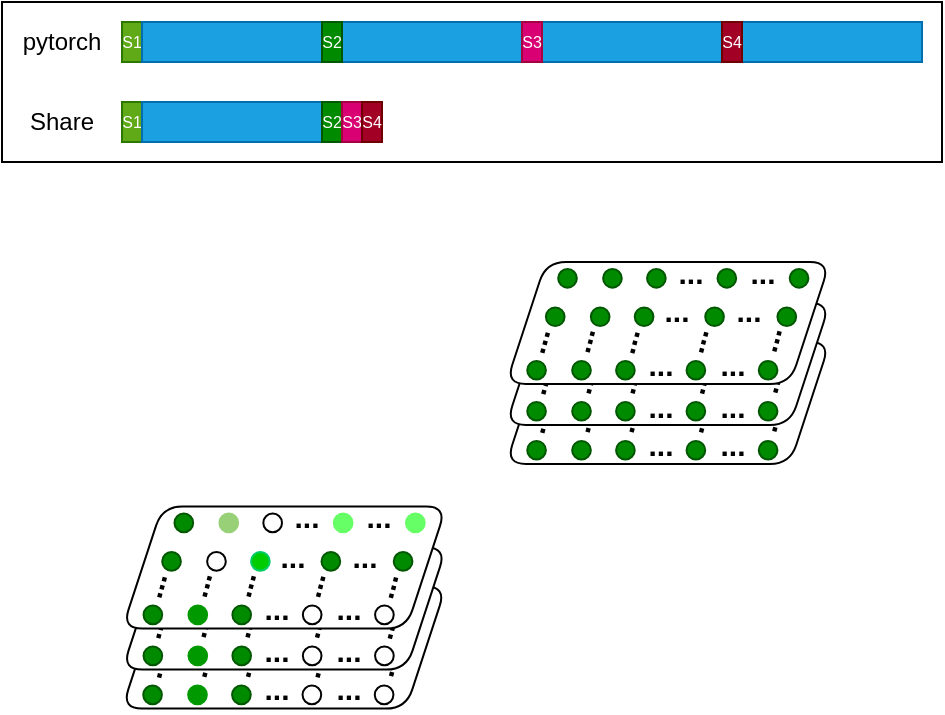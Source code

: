 <mxfile>
    <diagram id="7NZpcmySkGFBmqZRC3Cg" name="第 1 页">
        <mxGraphModel dx="2020" dy="1090" grid="1" gridSize="10" guides="1" tooltips="1" connect="1" arrows="1" fold="1" page="1" pageScale="1" pageWidth="850" pageHeight="1100" math="0" shadow="0">
            <root>
                <mxCell id="0"/>
                <mxCell id="1" parent="0"/>
                <mxCell id="2" value="" style="rounded=0;whiteSpace=wrap;html=1;strokeColor=default;fontSize=8;fillColor=default;" parent="1" vertex="1">
                    <mxGeometry x="130" y="130" width="470" height="80" as="geometry"/>
                </mxCell>
                <mxCell id="3" value="S1" style="rounded=0;whiteSpace=wrap;html=1;strokeColor=#2D7600;fontSize=8;fillColor=#60a917;fontColor=#ffffff;" parent="1" vertex="1">
                    <mxGeometry x="190" y="140" width="10" height="20" as="geometry"/>
                </mxCell>
                <mxCell id="4" value="" style="rounded=0;whiteSpace=wrap;html=1;strokeColor=#006EAF;fontSize=8;fillColor=#1ba1e2;fontColor=#ffffff;" parent="1" vertex="1">
                    <mxGeometry x="300" y="140" width="90" height="20" as="geometry"/>
                </mxCell>
                <mxCell id="5" value="" style="rounded=0;whiteSpace=wrap;html=1;strokeColor=#006EAF;fontSize=8;fillColor=#1ba1e2;fontColor=#ffffff;" parent="1" vertex="1">
                    <mxGeometry x="400" y="140" width="90" height="20" as="geometry"/>
                </mxCell>
                <mxCell id="6" value="" style="rounded=0;whiteSpace=wrap;html=1;strokeColor=#006EAF;fontSize=8;fillColor=#1ba1e2;fontColor=#ffffff;" parent="1" vertex="1">
                    <mxGeometry x="200" y="140" width="90" height="20" as="geometry"/>
                </mxCell>
                <mxCell id="7" value="" style="rounded=0;whiteSpace=wrap;html=1;strokeColor=#006EAF;fontSize=8;fillColor=#1ba1e2;fontColor=#ffffff;" parent="1" vertex="1">
                    <mxGeometry x="500" y="140" width="90" height="20" as="geometry"/>
                </mxCell>
                <mxCell id="8" value="S2" style="rounded=0;whiteSpace=wrap;html=1;strokeColor=#005700;fontSize=8;fillColor=#008a00;fontColor=#ffffff;" parent="1" vertex="1">
                    <mxGeometry x="290" y="140" width="10" height="20" as="geometry"/>
                </mxCell>
                <mxCell id="9" value="S3" style="rounded=0;whiteSpace=wrap;html=1;strokeColor=#A50040;fontSize=8;fillColor=#d80073;fontColor=#ffffff;" parent="1" vertex="1">
                    <mxGeometry x="390" y="140" width="10" height="20" as="geometry"/>
                </mxCell>
                <mxCell id="10" value="S4" style="rounded=0;whiteSpace=wrap;html=1;strokeColor=#6F0000;fontSize=8;fillColor=#a20025;fontColor=#ffffff;" parent="1" vertex="1">
                    <mxGeometry x="490" y="140" width="10" height="20" as="geometry"/>
                </mxCell>
                <mxCell id="11" value="S1" style="rounded=0;whiteSpace=wrap;html=1;strokeColor=#2D7600;fontSize=8;fillColor=#60a917;fontColor=#ffffff;" parent="1" vertex="1">
                    <mxGeometry x="190" y="180" width="10" height="20" as="geometry"/>
                </mxCell>
                <mxCell id="12" value="" style="rounded=0;whiteSpace=wrap;html=1;strokeColor=#006EAF;fontSize=8;fillColor=#1ba1e2;fontColor=#ffffff;" parent="1" vertex="1">
                    <mxGeometry x="200" y="180" width="90" height="20" as="geometry"/>
                </mxCell>
                <mxCell id="13" value="S2" style="rounded=0;whiteSpace=wrap;html=1;strokeColor=#005700;fontSize=8;fillColor=#008a00;fontColor=#ffffff;" parent="1" vertex="1">
                    <mxGeometry x="290" y="180" width="10" height="20" as="geometry"/>
                </mxCell>
                <mxCell id="14" value="S3" style="rounded=0;whiteSpace=wrap;html=1;strokeColor=#A50040;fontSize=8;fillColor=#d80073;fontColor=#ffffff;" parent="1" vertex="1">
                    <mxGeometry x="300" y="180" width="10" height="20" as="geometry"/>
                </mxCell>
                <mxCell id="15" value="S4" style="rounded=0;whiteSpace=wrap;html=1;strokeColor=#6F0000;fontSize=8;fillColor=#a20025;fontColor=#ffffff;" parent="1" vertex="1">
                    <mxGeometry x="310" y="180" width="10" height="20" as="geometry"/>
                </mxCell>
                <mxCell id="17" value="pytorch" style="text;html=1;strokeColor=none;fillColor=none;align=center;verticalAlign=middle;whiteSpace=wrap;rounded=0;" parent="1" vertex="1">
                    <mxGeometry x="130" y="135" width="60" height="30" as="geometry"/>
                </mxCell>
                <mxCell id="18" value="Share" style="text;html=1;strokeColor=none;fillColor=none;align=center;verticalAlign=middle;whiteSpace=wrap;rounded=0;" parent="1" vertex="1">
                    <mxGeometry x="130" y="175" width="60" height="30" as="geometry"/>
                </mxCell>
                <mxCell id="19" value="" style="group" vertex="1" connectable="0" parent="1">
                    <mxGeometry x="190" y="422.31" width="162" height="62.81" as="geometry"/>
                </mxCell>
                <mxCell id="20" value="" style="shape=parallelogram;perimeter=parallelogramPerimeter;whiteSpace=wrap;html=1;fixedSize=1;shadow=0;glass=0;rounded=1;container=0;" vertex="1" parent="19">
                    <mxGeometry width="162" height="61" as="geometry"/>
                </mxCell>
                <mxCell id="21" value="&lt;font style=&quot;font-size: 15px;&quot;&gt;&lt;b&gt;...&lt;/b&gt;&lt;/font&gt;" style="text;strokeColor=none;fillColor=none;html=1;fontSize=10;fontStyle=0;verticalAlign=middle;align=center;rotation=0;container=0;" vertex="1" parent="19">
                    <mxGeometry x="71.166" width="41.994" height="10.171" as="geometry"/>
                </mxCell>
                <mxCell id="22" value="" style="ellipse;whiteSpace=wrap;html=1;aspect=fixed;fillColor=#008a00;fontColor=#ffffff;strokeColor=#005700;container=0;" vertex="1" parent="19">
                    <mxGeometry x="19.951" y="22.713" width="9.335" height="9.335" as="geometry"/>
                </mxCell>
                <mxCell id="23" value="" style="ellipse;whiteSpace=wrap;html=1;aspect=fixed;fillColor=#00CC00;fontColor=#ffffff;strokeColor=#00CC66;container=0;" vertex="1" parent="19">
                    <mxGeometry x="64.377" y="22.713" width="9.335" height="9.335" as="geometry"/>
                </mxCell>
                <mxCell id="24" value="" style="ellipse;whiteSpace=wrap;html=1;aspect=fixed;fillColor=#FFFFFF;fontColor=#ffffff;strokeColor=#000000;container=0;" vertex="1" parent="19">
                    <mxGeometry x="42.419" y="22.713" width="9.335" height="9.335" as="geometry"/>
                </mxCell>
                <mxCell id="25" value="" style="ellipse;whiteSpace=wrap;html=1;aspect=fixed;fillColor=#008A00;fontColor=#ffffff;strokeColor=#005700;container=0;" vertex="1" parent="19">
                    <mxGeometry x="99.611" y="22.713" width="9.335" height="9.335" as="geometry"/>
                </mxCell>
                <mxCell id="26" value="&lt;font style=&quot;font-size: 15px;&quot;&gt;&lt;b&gt;...&lt;/b&gt;&lt;/font&gt;" style="text;strokeColor=none;fillColor=none;html=1;fontSize=10;fontStyle=0;verticalAlign=middle;align=center;rotation=0;container=0;" vertex="1" parent="19">
                    <mxGeometry x="64.005" y="19.225" width="41.994" height="10.171" as="geometry"/>
                </mxCell>
                <mxCell id="27" value="&lt;font style=&quot;font-size: 15px;&quot;&gt;&lt;b&gt;...&lt;/b&gt;&lt;/font&gt;" style="text;strokeColor=none;fillColor=none;html=1;fontSize=10;fontStyle=0;verticalAlign=middle;align=center;rotation=105;container=0;" vertex="1" parent="19">
                    <mxGeometry x="82.85" y="34.43" width="41.99" height="12.87" as="geometry"/>
                </mxCell>
                <mxCell id="28" value="&lt;font style=&quot;font-size: 15px;&quot;&gt;&lt;b&gt;...&lt;/b&gt;&lt;/font&gt;" style="text;strokeColor=none;fillColor=none;html=1;fontSize=10;fontStyle=0;verticalAlign=middle;align=center;rotation=105;container=0;" vertex="1" parent="19">
                    <mxGeometry x="48.049" y="35.783" width="41.994" height="10.171" as="geometry"/>
                </mxCell>
                <mxCell id="29" value="&lt;font style=&quot;font-size: 15px;&quot;&gt;&lt;b&gt;...&lt;/b&gt;&lt;/font&gt;" style="text;strokeColor=none;fillColor=none;html=1;fontSize=10;fontStyle=0;verticalAlign=middle;align=center;rotation=105;container=0;" vertex="1" parent="19">
                    <mxGeometry x="26.091" y="35.783" width="41.994" height="10.171" as="geometry"/>
                </mxCell>
                <mxCell id="30" value="&lt;font style=&quot;font-size: 15px;&quot;&gt;&lt;b&gt;...&lt;/b&gt;&lt;/font&gt;" style="text;strokeColor=none;fillColor=none;html=1;fontSize=10;fontStyle=0;verticalAlign=middle;align=center;rotation=105;container=0;" vertex="1" parent="19">
                    <mxGeometry x="3.623" y="35.783" width="41.994" height="10.171" as="geometry"/>
                </mxCell>
                <mxCell id="31" value="" style="ellipse;whiteSpace=wrap;html=1;aspect=fixed;fillColor=#66FF66;fontColor=#ffffff;strokeColor=#66FF66;container=0;" vertex="1" parent="19">
                    <mxGeometry x="141.863" y="3.488" width="9.335" height="9.335" as="geometry"/>
                </mxCell>
                <mxCell id="32" value="&lt;font style=&quot;font-size: 15px;&quot;&gt;&lt;b&gt;...&lt;/b&gt;&lt;/font&gt;" style="text;strokeColor=none;fillColor=none;html=1;fontSize=10;fontStyle=0;verticalAlign=middle;align=center;rotation=0;container=0;" vertex="1" parent="19">
                    <mxGeometry x="107.278" width="41.994" height="10.171" as="geometry"/>
                </mxCell>
                <mxCell id="33" value="" style="ellipse;whiteSpace=wrap;html=1;aspect=fixed;fillColor=#008a00;fontColor=#ffffff;strokeColor=#005700;container=0;" vertex="1" parent="19">
                    <mxGeometry x="135.723" y="22.713" width="9.335" height="9.335" as="geometry"/>
                </mxCell>
                <mxCell id="34" value="&lt;font style=&quot;font-size: 15px;&quot;&gt;&lt;b&gt;...&lt;/b&gt;&lt;/font&gt;" style="text;strokeColor=none;fillColor=none;html=1;fontSize=10;fontStyle=0;verticalAlign=middle;align=center;rotation=0;container=0;" vertex="1" parent="19">
                    <mxGeometry x="100.118" y="19.225" width="41.994" height="10.171" as="geometry"/>
                </mxCell>
                <mxCell id="35" value="&lt;font style=&quot;font-size: 15px;&quot;&gt;&lt;b&gt;...&lt;/b&gt;&lt;/font&gt;" style="text;strokeColor=none;fillColor=none;html=1;fontSize=10;fontStyle=0;verticalAlign=middle;align=center;rotation=105;container=0;" vertex="1" parent="19">
                    <mxGeometry x="119.4" y="34.43" width="41.99" height="12.87" as="geometry"/>
                </mxCell>
                <mxCell id="36" value="" style="ellipse;whiteSpace=wrap;html=1;aspect=fixed;fillColor=#008a00;fontColor=#ffffff;strokeColor=#005700;container=0;" vertex="1" parent="19">
                    <mxGeometry x="26.09" y="3.488" width="9.335" height="9.335" as="geometry"/>
                </mxCell>
                <mxCell id="37" value="" style="ellipse;whiteSpace=wrap;html=1;aspect=fixed;fillColor=#FFFFFF;fontColor=#ffffff;strokeColor=#000000;container=0;" vertex="1" parent="19">
                    <mxGeometry x="70.516" y="3.488" width="9.335" height="9.335" as="geometry"/>
                </mxCell>
                <mxCell id="38" value="" style="ellipse;whiteSpace=wrap;html=1;aspect=fixed;fillColor=#97D077;fontColor=#ffffff;strokeColor=#97D077;container=0;" vertex="1" parent="19">
                    <mxGeometry x="48.558" y="3.488" width="9.335" height="9.335" as="geometry"/>
                </mxCell>
                <mxCell id="39" value="" style="ellipse;whiteSpace=wrap;html=1;aspect=fixed;fillColor=#66FF66;fontColor=#ffffff;strokeColor=#66FF66;container=0;" vertex="1" parent="19">
                    <mxGeometry x="105.75" y="3.488" width="9.335" height="9.335" as="geometry"/>
                </mxCell>
                <mxCell id="40" value="" style="ellipse;whiteSpace=wrap;html=1;aspect=fixed;fillColor=#008a00;fontColor=#ffffff;strokeColor=#005700;container=0;" vertex="1" parent="19">
                    <mxGeometry x="10.611" y="49.444" width="9.335" height="9.335" as="geometry"/>
                </mxCell>
                <mxCell id="41" value="" style="ellipse;whiteSpace=wrap;html=1;aspect=fixed;fillColor=#008a00;fontColor=#ffffff;strokeColor=#005700;container=0;" vertex="1" parent="19">
                    <mxGeometry x="55.037" y="49.444" width="9.335" height="9.335" as="geometry"/>
                </mxCell>
                <mxCell id="42" value="" style="ellipse;whiteSpace=wrap;html=1;aspect=fixed;fillColor=#009900;fontColor=#ffffff;strokeColor=#009900;container=0;" vertex="1" parent="19">
                    <mxGeometry x="33.08" y="49.444" width="9.335" height="9.335" as="geometry"/>
                </mxCell>
                <mxCell id="43" value="" style="ellipse;whiteSpace=wrap;html=1;aspect=fixed;fillColor=#FFFFFF;fontColor=#ffffff;strokeColor=#000000;container=0;" vertex="1" parent="19">
                    <mxGeometry x="90.272" y="49.444" width="9.335" height="9.335" as="geometry"/>
                </mxCell>
                <mxCell id="44" value="&lt;font style=&quot;font-size: 15px;&quot;&gt;&lt;b&gt;...&lt;/b&gt;&lt;/font&gt;" style="text;strokeColor=none;fillColor=none;html=1;fontSize=10;fontStyle=0;verticalAlign=middle;align=center;rotation=0;container=0;" vertex="1" parent="19">
                    <mxGeometry x="55.687" y="45.956" width="41.994" height="10.171" as="geometry"/>
                </mxCell>
                <mxCell id="45" value="" style="ellipse;whiteSpace=wrap;html=1;aspect=fixed;fillColor=#FFFFFF;fontColor=#ffffff;strokeColor=#000000;container=0;" vertex="1" parent="19">
                    <mxGeometry x="126.384" y="49.444" width="9.335" height="9.335" as="geometry"/>
                </mxCell>
                <mxCell id="46" value="&lt;font style=&quot;font-size: 15px;&quot;&gt;&lt;b&gt;...&lt;/b&gt;&lt;/font&gt;" style="text;strokeColor=none;fillColor=none;html=1;fontSize=10;fontStyle=0;verticalAlign=middle;align=center;rotation=0;container=0;" vertex="1" parent="19">
                    <mxGeometry x="91.799" y="45.956" width="41.994" height="10.171" as="geometry"/>
                </mxCell>
                <mxCell id="47" value="" style="group" vertex="1" connectable="0" parent="1">
                    <mxGeometry x="190.15" y="402.81" width="162" height="62.81" as="geometry"/>
                </mxCell>
                <mxCell id="48" value="" style="shape=parallelogram;perimeter=parallelogramPerimeter;whiteSpace=wrap;html=1;fixedSize=1;shadow=0;glass=0;rounded=1;container=0;" vertex="1" parent="47">
                    <mxGeometry width="162" height="61" as="geometry"/>
                </mxCell>
                <mxCell id="49" value="&lt;font style=&quot;font-size: 15px;&quot;&gt;&lt;b&gt;...&lt;/b&gt;&lt;/font&gt;" style="text;strokeColor=none;fillColor=none;html=1;fontSize=10;fontStyle=0;verticalAlign=middle;align=center;rotation=0;container=0;" vertex="1" parent="47">
                    <mxGeometry x="71.166" width="41.994" height="10.171" as="geometry"/>
                </mxCell>
                <mxCell id="50" value="" style="ellipse;whiteSpace=wrap;html=1;aspect=fixed;fillColor=#008a00;fontColor=#ffffff;strokeColor=#005700;container=0;" vertex="1" parent="47">
                    <mxGeometry x="19.951" y="22.713" width="9.335" height="9.335" as="geometry"/>
                </mxCell>
                <mxCell id="51" value="" style="ellipse;whiteSpace=wrap;html=1;aspect=fixed;fillColor=#00CC00;fontColor=#ffffff;strokeColor=#00CC66;container=0;" vertex="1" parent="47">
                    <mxGeometry x="64.377" y="22.713" width="9.335" height="9.335" as="geometry"/>
                </mxCell>
                <mxCell id="52" value="" style="ellipse;whiteSpace=wrap;html=1;aspect=fixed;fillColor=#FFFFFF;fontColor=#ffffff;strokeColor=#000000;container=0;" vertex="1" parent="47">
                    <mxGeometry x="42.419" y="22.713" width="9.335" height="9.335" as="geometry"/>
                </mxCell>
                <mxCell id="53" value="" style="ellipse;whiteSpace=wrap;html=1;aspect=fixed;fillColor=#008A00;fontColor=#ffffff;strokeColor=#005700;container=0;" vertex="1" parent="47">
                    <mxGeometry x="99.611" y="22.713" width="9.335" height="9.335" as="geometry"/>
                </mxCell>
                <mxCell id="54" value="&lt;font style=&quot;font-size: 15px;&quot;&gt;&lt;b&gt;...&lt;/b&gt;&lt;/font&gt;" style="text;strokeColor=none;fillColor=none;html=1;fontSize=10;fontStyle=0;verticalAlign=middle;align=center;rotation=0;container=0;" vertex="1" parent="47">
                    <mxGeometry x="64.005" y="19.225" width="41.994" height="10.171" as="geometry"/>
                </mxCell>
                <mxCell id="55" value="&lt;font style=&quot;font-size: 15px;&quot;&gt;&lt;b&gt;...&lt;/b&gt;&lt;/font&gt;" style="text;strokeColor=none;fillColor=none;html=1;fontSize=10;fontStyle=0;verticalAlign=middle;align=center;rotation=105;container=0;" vertex="1" parent="47">
                    <mxGeometry x="82.85" y="34.43" width="41.99" height="12.87" as="geometry"/>
                </mxCell>
                <mxCell id="56" value="&lt;font style=&quot;font-size: 15px;&quot;&gt;&lt;b&gt;...&lt;/b&gt;&lt;/font&gt;" style="text;strokeColor=none;fillColor=none;html=1;fontSize=10;fontStyle=0;verticalAlign=middle;align=center;rotation=105;container=0;" vertex="1" parent="47">
                    <mxGeometry x="48.049" y="35.783" width="41.994" height="10.171" as="geometry"/>
                </mxCell>
                <mxCell id="57" value="&lt;font style=&quot;font-size: 15px;&quot;&gt;&lt;b&gt;...&lt;/b&gt;&lt;/font&gt;" style="text;strokeColor=none;fillColor=none;html=1;fontSize=10;fontStyle=0;verticalAlign=middle;align=center;rotation=105;container=0;" vertex="1" parent="47">
                    <mxGeometry x="26.091" y="35.783" width="41.994" height="10.171" as="geometry"/>
                </mxCell>
                <mxCell id="58" value="&lt;font style=&quot;font-size: 15px;&quot;&gt;&lt;b&gt;...&lt;/b&gt;&lt;/font&gt;" style="text;strokeColor=none;fillColor=none;html=1;fontSize=10;fontStyle=0;verticalAlign=middle;align=center;rotation=105;container=0;" vertex="1" parent="47">
                    <mxGeometry x="3.623" y="35.783" width="41.994" height="10.171" as="geometry"/>
                </mxCell>
                <mxCell id="59" value="" style="ellipse;whiteSpace=wrap;html=1;aspect=fixed;fillColor=#66FF66;fontColor=#ffffff;strokeColor=#66FF66;container=0;" vertex="1" parent="47">
                    <mxGeometry x="141.863" y="3.488" width="9.335" height="9.335" as="geometry"/>
                </mxCell>
                <mxCell id="60" value="&lt;font style=&quot;font-size: 15px;&quot;&gt;&lt;b&gt;...&lt;/b&gt;&lt;/font&gt;" style="text;strokeColor=none;fillColor=none;html=1;fontSize=10;fontStyle=0;verticalAlign=middle;align=center;rotation=0;container=0;" vertex="1" parent="47">
                    <mxGeometry x="107.278" width="41.994" height="10.171" as="geometry"/>
                </mxCell>
                <mxCell id="61" value="" style="ellipse;whiteSpace=wrap;html=1;aspect=fixed;fillColor=#008a00;fontColor=#ffffff;strokeColor=#005700;container=0;" vertex="1" parent="47">
                    <mxGeometry x="135.723" y="22.713" width="9.335" height="9.335" as="geometry"/>
                </mxCell>
                <mxCell id="62" value="&lt;font style=&quot;font-size: 15px;&quot;&gt;&lt;b&gt;...&lt;/b&gt;&lt;/font&gt;" style="text;strokeColor=none;fillColor=none;html=1;fontSize=10;fontStyle=0;verticalAlign=middle;align=center;rotation=0;container=0;" vertex="1" parent="47">
                    <mxGeometry x="100.118" y="19.225" width="41.994" height="10.171" as="geometry"/>
                </mxCell>
                <mxCell id="63" value="&lt;font style=&quot;font-size: 15px;&quot;&gt;&lt;b&gt;...&lt;/b&gt;&lt;/font&gt;" style="text;strokeColor=none;fillColor=none;html=1;fontSize=10;fontStyle=0;verticalAlign=middle;align=center;rotation=105;container=0;" vertex="1" parent="47">
                    <mxGeometry x="119.4" y="34.43" width="41.99" height="12.87" as="geometry"/>
                </mxCell>
                <mxCell id="64" value="" style="ellipse;whiteSpace=wrap;html=1;aspect=fixed;fillColor=#008a00;fontColor=#ffffff;strokeColor=#005700;container=0;" vertex="1" parent="47">
                    <mxGeometry x="26.09" y="3.488" width="9.335" height="9.335" as="geometry"/>
                </mxCell>
                <mxCell id="65" value="" style="ellipse;whiteSpace=wrap;html=1;aspect=fixed;fillColor=#FFFFFF;fontColor=#ffffff;strokeColor=#000000;container=0;" vertex="1" parent="47">
                    <mxGeometry x="70.516" y="3.488" width="9.335" height="9.335" as="geometry"/>
                </mxCell>
                <mxCell id="66" value="" style="ellipse;whiteSpace=wrap;html=1;aspect=fixed;fillColor=#97D077;fontColor=#ffffff;strokeColor=#97D077;container=0;" vertex="1" parent="47">
                    <mxGeometry x="48.558" y="3.488" width="9.335" height="9.335" as="geometry"/>
                </mxCell>
                <mxCell id="67" value="" style="ellipse;whiteSpace=wrap;html=1;aspect=fixed;fillColor=#66FF66;fontColor=#ffffff;strokeColor=#66FF66;container=0;" vertex="1" parent="47">
                    <mxGeometry x="105.75" y="3.488" width="9.335" height="9.335" as="geometry"/>
                </mxCell>
                <mxCell id="68" value="" style="ellipse;whiteSpace=wrap;html=1;aspect=fixed;fillColor=#008a00;fontColor=#ffffff;strokeColor=#005700;container=0;" vertex="1" parent="47">
                    <mxGeometry x="10.611" y="49.444" width="9.335" height="9.335" as="geometry"/>
                </mxCell>
                <mxCell id="69" value="" style="ellipse;whiteSpace=wrap;html=1;aspect=fixed;fillColor=#008a00;fontColor=#ffffff;strokeColor=#005700;container=0;" vertex="1" parent="47">
                    <mxGeometry x="55.037" y="49.444" width="9.335" height="9.335" as="geometry"/>
                </mxCell>
                <mxCell id="70" value="" style="ellipse;whiteSpace=wrap;html=1;aspect=fixed;fillColor=#009900;fontColor=#ffffff;strokeColor=#009900;container=0;" vertex="1" parent="47">
                    <mxGeometry x="33.08" y="49.444" width="9.335" height="9.335" as="geometry"/>
                </mxCell>
                <mxCell id="71" value="" style="ellipse;whiteSpace=wrap;html=1;aspect=fixed;fillColor=#FFFFFF;fontColor=#ffffff;strokeColor=#000000;container=0;" vertex="1" parent="47">
                    <mxGeometry x="90.272" y="49.444" width="9.335" height="9.335" as="geometry"/>
                </mxCell>
                <mxCell id="72" value="&lt;font style=&quot;font-size: 15px;&quot;&gt;&lt;b&gt;...&lt;/b&gt;&lt;/font&gt;" style="text;strokeColor=none;fillColor=none;html=1;fontSize=10;fontStyle=0;verticalAlign=middle;align=center;rotation=0;container=0;" vertex="1" parent="47">
                    <mxGeometry x="55.687" y="45.956" width="41.994" height="10.171" as="geometry"/>
                </mxCell>
                <mxCell id="73" value="" style="ellipse;whiteSpace=wrap;html=1;aspect=fixed;fillColor=#FFFFFF;fontColor=#ffffff;strokeColor=#000000;container=0;" vertex="1" parent="47">
                    <mxGeometry x="126.384" y="49.444" width="9.335" height="9.335" as="geometry"/>
                </mxCell>
                <mxCell id="74" value="&lt;font style=&quot;font-size: 15px;&quot;&gt;&lt;b&gt;...&lt;/b&gt;&lt;/font&gt;" style="text;strokeColor=none;fillColor=none;html=1;fontSize=10;fontStyle=0;verticalAlign=middle;align=center;rotation=0;container=0;" vertex="1" parent="47">
                    <mxGeometry x="91.799" y="45.956" width="41.994" height="10.171" as="geometry"/>
                </mxCell>
                <mxCell id="75" value="" style="group" vertex="1" connectable="0" parent="1">
                    <mxGeometry x="190.15" y="382.31" width="162" height="62.81" as="geometry"/>
                </mxCell>
                <mxCell id="76" value="" style="shape=parallelogram;perimeter=parallelogramPerimeter;whiteSpace=wrap;html=1;fixedSize=1;shadow=0;glass=0;rounded=1;container=0;" vertex="1" parent="75">
                    <mxGeometry width="162" height="61" as="geometry"/>
                </mxCell>
                <mxCell id="77" value="&lt;font style=&quot;font-size: 15px;&quot;&gt;&lt;b&gt;...&lt;/b&gt;&lt;/font&gt;" style="text;strokeColor=none;fillColor=none;html=1;fontSize=10;fontStyle=0;verticalAlign=middle;align=center;rotation=0;container=0;" vertex="1" parent="75">
                    <mxGeometry x="71.166" width="41.994" height="10.171" as="geometry"/>
                </mxCell>
                <mxCell id="78" value="" style="ellipse;whiteSpace=wrap;html=1;aspect=fixed;fillColor=#008a00;fontColor=#ffffff;strokeColor=#005700;container=0;" vertex="1" parent="75">
                    <mxGeometry x="19.951" y="22.713" width="9.335" height="9.335" as="geometry"/>
                </mxCell>
                <mxCell id="79" value="" style="ellipse;whiteSpace=wrap;html=1;aspect=fixed;fillColor=#00CC00;fontColor=#ffffff;strokeColor=#00CC66;container=0;" vertex="1" parent="75">
                    <mxGeometry x="64.377" y="22.713" width="9.335" height="9.335" as="geometry"/>
                </mxCell>
                <mxCell id="80" value="" style="ellipse;whiteSpace=wrap;html=1;aspect=fixed;fillColor=#FFFFFF;fontColor=#ffffff;strokeColor=#000000;container=0;" vertex="1" parent="75">
                    <mxGeometry x="42.419" y="22.713" width="9.335" height="9.335" as="geometry"/>
                </mxCell>
                <mxCell id="81" value="" style="ellipse;whiteSpace=wrap;html=1;aspect=fixed;fillColor=#008A00;fontColor=#ffffff;strokeColor=#005700;container=0;" vertex="1" parent="75">
                    <mxGeometry x="99.611" y="22.713" width="9.335" height="9.335" as="geometry"/>
                </mxCell>
                <mxCell id="82" value="&lt;font style=&quot;font-size: 15px;&quot;&gt;&lt;b&gt;...&lt;/b&gt;&lt;/font&gt;" style="text;strokeColor=none;fillColor=none;html=1;fontSize=10;fontStyle=0;verticalAlign=middle;align=center;rotation=0;container=0;" vertex="1" parent="75">
                    <mxGeometry x="64.005" y="19.225" width="41.994" height="10.171" as="geometry"/>
                </mxCell>
                <mxCell id="83" value="&lt;font style=&quot;font-size: 15px;&quot;&gt;&lt;b&gt;...&lt;/b&gt;&lt;/font&gt;" style="text;strokeColor=none;fillColor=none;html=1;fontSize=10;fontStyle=0;verticalAlign=middle;align=center;rotation=105;container=0;" vertex="1" parent="75">
                    <mxGeometry x="82.85" y="34.43" width="41.99" height="12.87" as="geometry"/>
                </mxCell>
                <mxCell id="84" value="&lt;font style=&quot;font-size: 15px;&quot;&gt;&lt;b&gt;...&lt;/b&gt;&lt;/font&gt;" style="text;strokeColor=none;fillColor=none;html=1;fontSize=10;fontStyle=0;verticalAlign=middle;align=center;rotation=105;container=0;" vertex="1" parent="75">
                    <mxGeometry x="48.049" y="35.783" width="41.994" height="10.171" as="geometry"/>
                </mxCell>
                <mxCell id="85" value="&lt;font style=&quot;font-size: 15px;&quot;&gt;&lt;b&gt;...&lt;/b&gt;&lt;/font&gt;" style="text;strokeColor=none;fillColor=none;html=1;fontSize=10;fontStyle=0;verticalAlign=middle;align=center;rotation=105;container=0;" vertex="1" parent="75">
                    <mxGeometry x="26.091" y="35.783" width="41.994" height="10.171" as="geometry"/>
                </mxCell>
                <mxCell id="86" value="&lt;font style=&quot;font-size: 15px;&quot;&gt;&lt;b&gt;...&lt;/b&gt;&lt;/font&gt;" style="text;strokeColor=none;fillColor=none;html=1;fontSize=10;fontStyle=0;verticalAlign=middle;align=center;rotation=105;container=0;" vertex="1" parent="75">
                    <mxGeometry x="3.623" y="35.783" width="41.994" height="10.171" as="geometry"/>
                </mxCell>
                <mxCell id="87" value="" style="ellipse;whiteSpace=wrap;html=1;aspect=fixed;fillColor=#66FF66;fontColor=#ffffff;strokeColor=#66FF66;container=0;" vertex="1" parent="75">
                    <mxGeometry x="141.863" y="3.488" width="9.335" height="9.335" as="geometry"/>
                </mxCell>
                <mxCell id="88" value="&lt;font style=&quot;font-size: 15px;&quot;&gt;&lt;b&gt;...&lt;/b&gt;&lt;/font&gt;" style="text;strokeColor=none;fillColor=none;html=1;fontSize=10;fontStyle=0;verticalAlign=middle;align=center;rotation=0;container=0;" vertex="1" parent="75">
                    <mxGeometry x="107.278" width="41.994" height="10.171" as="geometry"/>
                </mxCell>
                <mxCell id="89" value="" style="ellipse;whiteSpace=wrap;html=1;aspect=fixed;fillColor=#008a00;fontColor=#ffffff;strokeColor=#005700;container=0;" vertex="1" parent="75">
                    <mxGeometry x="135.723" y="22.713" width="9.335" height="9.335" as="geometry"/>
                </mxCell>
                <mxCell id="90" value="&lt;font style=&quot;font-size: 15px;&quot;&gt;&lt;b&gt;...&lt;/b&gt;&lt;/font&gt;" style="text;strokeColor=none;fillColor=none;html=1;fontSize=10;fontStyle=0;verticalAlign=middle;align=center;rotation=0;container=0;" vertex="1" parent="75">
                    <mxGeometry x="100.118" y="19.225" width="41.994" height="10.171" as="geometry"/>
                </mxCell>
                <mxCell id="91" value="&lt;font style=&quot;font-size: 15px;&quot;&gt;&lt;b&gt;...&lt;/b&gt;&lt;/font&gt;" style="text;strokeColor=none;fillColor=none;html=1;fontSize=10;fontStyle=0;verticalAlign=middle;align=center;rotation=105;container=0;" vertex="1" parent="75">
                    <mxGeometry x="119.4" y="34.43" width="41.99" height="12.87" as="geometry"/>
                </mxCell>
                <mxCell id="92" value="" style="ellipse;whiteSpace=wrap;html=1;aspect=fixed;fillColor=#008a00;fontColor=#ffffff;strokeColor=#005700;container=0;" vertex="1" parent="75">
                    <mxGeometry x="26.09" y="3.488" width="9.335" height="9.335" as="geometry"/>
                </mxCell>
                <mxCell id="93" value="" style="ellipse;whiteSpace=wrap;html=1;aspect=fixed;fillColor=#FFFFFF;fontColor=#ffffff;strokeColor=#000000;container=0;" vertex="1" parent="75">
                    <mxGeometry x="70.516" y="3.488" width="9.335" height="9.335" as="geometry"/>
                </mxCell>
                <mxCell id="94" value="" style="ellipse;whiteSpace=wrap;html=1;aspect=fixed;fillColor=#97D077;fontColor=#ffffff;strokeColor=#97D077;container=0;" vertex="1" parent="75">
                    <mxGeometry x="48.558" y="3.488" width="9.335" height="9.335" as="geometry"/>
                </mxCell>
                <mxCell id="95" value="" style="ellipse;whiteSpace=wrap;html=1;aspect=fixed;fillColor=#66FF66;fontColor=#ffffff;strokeColor=#66FF66;container=0;" vertex="1" parent="75">
                    <mxGeometry x="105.75" y="3.488" width="9.335" height="9.335" as="geometry"/>
                </mxCell>
                <mxCell id="96" value="" style="ellipse;whiteSpace=wrap;html=1;aspect=fixed;fillColor=#008a00;fontColor=#ffffff;strokeColor=#005700;container=0;" vertex="1" parent="75">
                    <mxGeometry x="10.611" y="49.444" width="9.335" height="9.335" as="geometry"/>
                </mxCell>
                <mxCell id="97" value="" style="ellipse;whiteSpace=wrap;html=1;aspect=fixed;fillColor=#008a00;fontColor=#ffffff;strokeColor=#005700;container=0;" vertex="1" parent="75">
                    <mxGeometry x="55.037" y="49.444" width="9.335" height="9.335" as="geometry"/>
                </mxCell>
                <mxCell id="98" value="" style="ellipse;whiteSpace=wrap;html=1;aspect=fixed;fillColor=#009900;fontColor=#ffffff;strokeColor=#009900;container=0;" vertex="1" parent="75">
                    <mxGeometry x="33.08" y="49.444" width="9.335" height="9.335" as="geometry"/>
                </mxCell>
                <mxCell id="99" value="" style="ellipse;whiteSpace=wrap;html=1;aspect=fixed;fillColor=#FFFFFF;fontColor=#ffffff;strokeColor=#000000;container=0;" vertex="1" parent="75">
                    <mxGeometry x="90.272" y="49.444" width="9.335" height="9.335" as="geometry"/>
                </mxCell>
                <mxCell id="100" value="&lt;font style=&quot;font-size: 15px;&quot;&gt;&lt;b&gt;...&lt;/b&gt;&lt;/font&gt;" style="text;strokeColor=none;fillColor=none;html=1;fontSize=10;fontStyle=0;verticalAlign=middle;align=center;rotation=0;container=0;" vertex="1" parent="75">
                    <mxGeometry x="55.687" y="45.956" width="41.994" height="10.171" as="geometry"/>
                </mxCell>
                <mxCell id="101" value="" style="ellipse;whiteSpace=wrap;html=1;aspect=fixed;fillColor=#FFFFFF;fontColor=#ffffff;strokeColor=#000000;container=0;" vertex="1" parent="75">
                    <mxGeometry x="126.384" y="49.444" width="9.335" height="9.335" as="geometry"/>
                </mxCell>
                <mxCell id="102" value="&lt;font style=&quot;font-size: 15px;&quot;&gt;&lt;b&gt;...&lt;/b&gt;&lt;/font&gt;" style="text;strokeColor=none;fillColor=none;html=1;fontSize=10;fontStyle=0;verticalAlign=middle;align=center;rotation=0;container=0;" vertex="1" parent="75">
                    <mxGeometry x="91.799" y="45.956" width="41.994" height="10.171" as="geometry"/>
                </mxCell>
                <mxCell id="103" value="" style="group" vertex="1" connectable="0" parent="1">
                    <mxGeometry x="382" y="300.0" width="162" height="62.81" as="geometry"/>
                </mxCell>
                <mxCell id="104" value="" style="shape=parallelogram;perimeter=parallelogramPerimeter;whiteSpace=wrap;html=1;fixedSize=1;shadow=0;glass=0;rounded=1;container=0;" vertex="1" parent="103">
                    <mxGeometry width="162" height="61" as="geometry"/>
                </mxCell>
                <mxCell id="105" value="&lt;font style=&quot;font-size: 15px;&quot;&gt;&lt;b&gt;...&lt;/b&gt;&lt;/font&gt;" style="text;strokeColor=none;fillColor=none;html=1;fontSize=10;fontStyle=0;verticalAlign=middle;align=center;rotation=0;container=0;" vertex="1" parent="103">
                    <mxGeometry x="71.166" width="41.994" height="10.171" as="geometry"/>
                </mxCell>
                <mxCell id="106" value="" style="ellipse;whiteSpace=wrap;html=1;aspect=fixed;fillColor=#008a00;fontColor=#ffffff;strokeColor=#005700;container=0;" vertex="1" parent="103">
                    <mxGeometry x="19.951" y="22.713" width="9.335" height="9.335" as="geometry"/>
                </mxCell>
                <mxCell id="107" value="" style="ellipse;whiteSpace=wrap;html=1;aspect=fixed;fillColor=#00CC00;fontColor=#ffffff;strokeColor=#00CC66;container=0;" vertex="1" parent="103">
                    <mxGeometry x="64.377" y="22.713" width="9.335" height="9.335" as="geometry"/>
                </mxCell>
                <mxCell id="108" value="" style="ellipse;whiteSpace=wrap;html=1;aspect=fixed;fillColor=#FFFFFF;fontColor=#ffffff;strokeColor=#000000;container=0;" vertex="1" parent="103">
                    <mxGeometry x="42.419" y="22.713" width="9.335" height="9.335" as="geometry"/>
                </mxCell>
                <mxCell id="109" value="" style="ellipse;whiteSpace=wrap;html=1;aspect=fixed;fillColor=#008A00;fontColor=#ffffff;strokeColor=#005700;container=0;" vertex="1" parent="103">
                    <mxGeometry x="99.611" y="22.713" width="9.335" height="9.335" as="geometry"/>
                </mxCell>
                <mxCell id="110" value="&lt;font style=&quot;font-size: 15px;&quot;&gt;&lt;b&gt;...&lt;/b&gt;&lt;/font&gt;" style="text;strokeColor=none;fillColor=none;html=1;fontSize=10;fontStyle=0;verticalAlign=middle;align=center;rotation=0;container=0;" vertex="1" parent="103">
                    <mxGeometry x="64.005" y="19.225" width="41.994" height="10.171" as="geometry"/>
                </mxCell>
                <mxCell id="111" value="&lt;font style=&quot;font-size: 15px;&quot;&gt;&lt;b&gt;...&lt;/b&gt;&lt;/font&gt;" style="text;strokeColor=none;fillColor=none;html=1;fontSize=10;fontStyle=0;verticalAlign=middle;align=center;rotation=105;container=0;" vertex="1" parent="103">
                    <mxGeometry x="82.85" y="34.43" width="41.99" height="12.87" as="geometry"/>
                </mxCell>
                <mxCell id="112" value="&lt;font style=&quot;font-size: 15px;&quot;&gt;&lt;b&gt;...&lt;/b&gt;&lt;/font&gt;" style="text;strokeColor=none;fillColor=none;html=1;fontSize=10;fontStyle=0;verticalAlign=middle;align=center;rotation=105;container=0;" vertex="1" parent="103">
                    <mxGeometry x="48.049" y="35.783" width="41.994" height="10.171" as="geometry"/>
                </mxCell>
                <mxCell id="113" value="&lt;font style=&quot;font-size: 15px;&quot;&gt;&lt;b&gt;...&lt;/b&gt;&lt;/font&gt;" style="text;strokeColor=none;fillColor=none;html=1;fontSize=10;fontStyle=0;verticalAlign=middle;align=center;rotation=105;container=0;" vertex="1" parent="103">
                    <mxGeometry x="26.091" y="35.783" width="41.994" height="10.171" as="geometry"/>
                </mxCell>
                <mxCell id="114" value="&lt;font style=&quot;font-size: 15px;&quot;&gt;&lt;b&gt;...&lt;/b&gt;&lt;/font&gt;" style="text;strokeColor=none;fillColor=none;html=1;fontSize=10;fontStyle=0;verticalAlign=middle;align=center;rotation=105;container=0;" vertex="1" parent="103">
                    <mxGeometry x="3.623" y="35.783" width="41.994" height="10.171" as="geometry"/>
                </mxCell>
                <mxCell id="115" value="" style="ellipse;whiteSpace=wrap;html=1;aspect=fixed;fillColor=#66FF66;fontColor=#ffffff;strokeColor=#66FF66;container=0;" vertex="1" parent="103">
                    <mxGeometry x="141.863" y="3.488" width="9.335" height="9.335" as="geometry"/>
                </mxCell>
                <mxCell id="116" value="&lt;font style=&quot;font-size: 15px;&quot;&gt;&lt;b&gt;...&lt;/b&gt;&lt;/font&gt;" style="text;strokeColor=none;fillColor=none;html=1;fontSize=10;fontStyle=0;verticalAlign=middle;align=center;rotation=0;container=0;" vertex="1" parent="103">
                    <mxGeometry x="107.278" width="41.994" height="10.171" as="geometry"/>
                </mxCell>
                <mxCell id="117" value="" style="ellipse;whiteSpace=wrap;html=1;aspect=fixed;fillColor=#008a00;fontColor=#ffffff;strokeColor=#005700;container=0;" vertex="1" parent="103">
                    <mxGeometry x="135.723" y="22.713" width="9.335" height="9.335" as="geometry"/>
                </mxCell>
                <mxCell id="118" value="&lt;font style=&quot;font-size: 15px;&quot;&gt;&lt;b&gt;...&lt;/b&gt;&lt;/font&gt;" style="text;strokeColor=none;fillColor=none;html=1;fontSize=10;fontStyle=0;verticalAlign=middle;align=center;rotation=0;container=0;" vertex="1" parent="103">
                    <mxGeometry x="100.118" y="19.225" width="41.994" height="10.171" as="geometry"/>
                </mxCell>
                <mxCell id="119" value="&lt;font style=&quot;font-size: 15px;&quot;&gt;&lt;b&gt;...&lt;/b&gt;&lt;/font&gt;" style="text;strokeColor=none;fillColor=none;html=1;fontSize=10;fontStyle=0;verticalAlign=middle;align=center;rotation=105;container=0;" vertex="1" parent="103">
                    <mxGeometry x="119.4" y="34.43" width="41.99" height="12.87" as="geometry"/>
                </mxCell>
                <mxCell id="120" value="" style="ellipse;whiteSpace=wrap;html=1;aspect=fixed;fillColor=#008a00;fontColor=#ffffff;strokeColor=#005700;container=0;" vertex="1" parent="103">
                    <mxGeometry x="26.09" y="3.488" width="9.335" height="9.335" as="geometry"/>
                </mxCell>
                <mxCell id="121" value="" style="ellipse;whiteSpace=wrap;html=1;aspect=fixed;fillColor=#FFFFFF;fontColor=#ffffff;strokeColor=#000000;container=0;" vertex="1" parent="103">
                    <mxGeometry x="70.516" y="3.488" width="9.335" height="9.335" as="geometry"/>
                </mxCell>
                <mxCell id="122" value="" style="ellipse;whiteSpace=wrap;html=1;aspect=fixed;fillColor=#97D077;fontColor=#ffffff;strokeColor=#97D077;container=0;" vertex="1" parent="103">
                    <mxGeometry x="48.558" y="3.488" width="9.335" height="9.335" as="geometry"/>
                </mxCell>
                <mxCell id="123" value="" style="ellipse;whiteSpace=wrap;html=1;aspect=fixed;fillColor=#66FF66;fontColor=#ffffff;strokeColor=#66FF66;container=0;" vertex="1" parent="103">
                    <mxGeometry x="105.75" y="3.488" width="9.335" height="9.335" as="geometry"/>
                </mxCell>
                <mxCell id="124" value="" style="ellipse;whiteSpace=wrap;html=1;aspect=fixed;fillColor=#008a00;fontColor=#ffffff;strokeColor=#005700;container=0;" vertex="1" parent="103">
                    <mxGeometry x="10.611" y="49.444" width="9.335" height="9.335" as="geometry"/>
                </mxCell>
                <mxCell id="125" value="" style="ellipse;whiteSpace=wrap;html=1;aspect=fixed;fillColor=#008a00;fontColor=#ffffff;strokeColor=#005700;container=0;" vertex="1" parent="103">
                    <mxGeometry x="55.037" y="49.444" width="9.335" height="9.335" as="geometry"/>
                </mxCell>
                <mxCell id="126" value="" style="ellipse;whiteSpace=wrap;html=1;aspect=fixed;fillColor=#008a00;fontColor=#ffffff;strokeColor=#005700;container=0;" vertex="1" parent="103">
                    <mxGeometry x="33.08" y="49.444" width="9.335" height="9.335" as="geometry"/>
                </mxCell>
                <mxCell id="127" value="" style="ellipse;whiteSpace=wrap;html=1;aspect=fixed;fillColor=#008a00;fontColor=#ffffff;strokeColor=#005700;container=0;" vertex="1" parent="103">
                    <mxGeometry x="90.272" y="49.444" width="9.335" height="9.335" as="geometry"/>
                </mxCell>
                <mxCell id="128" value="&lt;font style=&quot;font-size: 15px;&quot;&gt;&lt;b&gt;...&lt;/b&gt;&lt;/font&gt;" style="text;strokeColor=none;fillColor=none;html=1;fontSize=10;fontStyle=0;verticalAlign=middle;align=center;rotation=0;container=0;" vertex="1" parent="103">
                    <mxGeometry x="55.687" y="45.956" width="41.994" height="10.171" as="geometry"/>
                </mxCell>
                <mxCell id="129" value="" style="ellipse;whiteSpace=wrap;html=1;aspect=fixed;fillColor=#008a00;fontColor=#ffffff;strokeColor=#005700;container=0;" vertex="1" parent="103">
                    <mxGeometry x="126.384" y="49.444" width="9.335" height="9.335" as="geometry"/>
                </mxCell>
                <mxCell id="130" value="&lt;font style=&quot;font-size: 15px;&quot;&gt;&lt;b&gt;...&lt;/b&gt;&lt;/font&gt;" style="text;strokeColor=none;fillColor=none;html=1;fontSize=10;fontStyle=0;verticalAlign=middle;align=center;rotation=0;container=0;" vertex="1" parent="103">
                    <mxGeometry x="91.799" y="45.956" width="41.994" height="10.171" as="geometry"/>
                </mxCell>
                <mxCell id="131" value="" style="group" vertex="1" connectable="0" parent="1">
                    <mxGeometry x="382.0" y="280.5" width="162" height="62.81" as="geometry"/>
                </mxCell>
                <mxCell id="132" value="" style="shape=parallelogram;perimeter=parallelogramPerimeter;whiteSpace=wrap;html=1;fixedSize=1;shadow=0;glass=0;rounded=1;container=0;" vertex="1" parent="131">
                    <mxGeometry width="162" height="61" as="geometry"/>
                </mxCell>
                <mxCell id="133" value="&lt;font style=&quot;font-size: 15px;&quot;&gt;&lt;b&gt;...&lt;/b&gt;&lt;/font&gt;" style="text;strokeColor=none;fillColor=none;html=1;fontSize=10;fontStyle=0;verticalAlign=middle;align=center;rotation=0;container=0;" vertex="1" parent="131">
                    <mxGeometry x="71.166" width="41.994" height="10.171" as="geometry"/>
                </mxCell>
                <mxCell id="134" value="" style="ellipse;whiteSpace=wrap;html=1;aspect=fixed;fillColor=#008a00;fontColor=#ffffff;strokeColor=#005700;container=0;" vertex="1" parent="131">
                    <mxGeometry x="19.951" y="22.713" width="9.335" height="9.335" as="geometry"/>
                </mxCell>
                <mxCell id="135" value="" style="ellipse;whiteSpace=wrap;html=1;aspect=fixed;fillColor=#00CC00;fontColor=#ffffff;strokeColor=#00CC66;container=0;" vertex="1" parent="131">
                    <mxGeometry x="64.377" y="22.713" width="9.335" height="9.335" as="geometry"/>
                </mxCell>
                <mxCell id="136" value="" style="ellipse;whiteSpace=wrap;html=1;aspect=fixed;fillColor=#FFFFFF;fontColor=#ffffff;strokeColor=#000000;container=0;" vertex="1" parent="131">
                    <mxGeometry x="42.419" y="22.713" width="9.335" height="9.335" as="geometry"/>
                </mxCell>
                <mxCell id="137" value="" style="ellipse;whiteSpace=wrap;html=1;aspect=fixed;fillColor=#008A00;fontColor=#ffffff;strokeColor=#005700;container=0;" vertex="1" parent="131">
                    <mxGeometry x="99.611" y="22.713" width="9.335" height="9.335" as="geometry"/>
                </mxCell>
                <mxCell id="138" value="&lt;font style=&quot;font-size: 15px;&quot;&gt;&lt;b&gt;...&lt;/b&gt;&lt;/font&gt;" style="text;strokeColor=none;fillColor=none;html=1;fontSize=10;fontStyle=0;verticalAlign=middle;align=center;rotation=0;container=0;" vertex="1" parent="131">
                    <mxGeometry x="64.005" y="19.225" width="41.994" height="10.171" as="geometry"/>
                </mxCell>
                <mxCell id="139" value="&lt;font style=&quot;font-size: 15px;&quot;&gt;&lt;b&gt;...&lt;/b&gt;&lt;/font&gt;" style="text;strokeColor=none;fillColor=none;html=1;fontSize=10;fontStyle=0;verticalAlign=middle;align=center;rotation=105;container=0;" vertex="1" parent="131">
                    <mxGeometry x="82.85" y="34.43" width="41.99" height="12.87" as="geometry"/>
                </mxCell>
                <mxCell id="140" value="&lt;font style=&quot;font-size: 15px;&quot;&gt;&lt;b&gt;...&lt;/b&gt;&lt;/font&gt;" style="text;strokeColor=none;fillColor=none;html=1;fontSize=10;fontStyle=0;verticalAlign=middle;align=center;rotation=105;container=0;" vertex="1" parent="131">
                    <mxGeometry x="48.049" y="35.783" width="41.994" height="10.171" as="geometry"/>
                </mxCell>
                <mxCell id="141" value="&lt;font style=&quot;font-size: 15px;&quot;&gt;&lt;b&gt;...&lt;/b&gt;&lt;/font&gt;" style="text;strokeColor=none;fillColor=none;html=1;fontSize=10;fontStyle=0;verticalAlign=middle;align=center;rotation=105;container=0;" vertex="1" parent="131">
                    <mxGeometry x="26.091" y="35.783" width="41.994" height="10.171" as="geometry"/>
                </mxCell>
                <mxCell id="142" value="&lt;font style=&quot;font-size: 15px;&quot;&gt;&lt;b&gt;...&lt;/b&gt;&lt;/font&gt;" style="text;strokeColor=none;fillColor=none;html=1;fontSize=10;fontStyle=0;verticalAlign=middle;align=center;rotation=105;container=0;" vertex="1" parent="131">
                    <mxGeometry x="3.623" y="35.783" width="41.994" height="10.171" as="geometry"/>
                </mxCell>
                <mxCell id="143" value="" style="ellipse;whiteSpace=wrap;html=1;aspect=fixed;fillColor=#66FF66;fontColor=#ffffff;strokeColor=#66FF66;container=0;" vertex="1" parent="131">
                    <mxGeometry x="141.863" y="3.488" width="9.335" height="9.335" as="geometry"/>
                </mxCell>
                <mxCell id="144" value="&lt;font style=&quot;font-size: 15px;&quot;&gt;&lt;b&gt;...&lt;/b&gt;&lt;/font&gt;" style="text;strokeColor=none;fillColor=none;html=1;fontSize=10;fontStyle=0;verticalAlign=middle;align=center;rotation=0;container=0;" vertex="1" parent="131">
                    <mxGeometry x="107.278" width="41.994" height="10.171" as="geometry"/>
                </mxCell>
                <mxCell id="145" value="" style="ellipse;whiteSpace=wrap;html=1;aspect=fixed;fillColor=#008a00;fontColor=#ffffff;strokeColor=#005700;container=0;" vertex="1" parent="131">
                    <mxGeometry x="135.723" y="22.713" width="9.335" height="9.335" as="geometry"/>
                </mxCell>
                <mxCell id="146" value="&lt;font style=&quot;font-size: 15px;&quot;&gt;&lt;b&gt;...&lt;/b&gt;&lt;/font&gt;" style="text;strokeColor=none;fillColor=none;html=1;fontSize=10;fontStyle=0;verticalAlign=middle;align=center;rotation=0;container=0;" vertex="1" parent="131">
                    <mxGeometry x="100.118" y="19.225" width="41.994" height="10.171" as="geometry"/>
                </mxCell>
                <mxCell id="147" value="&lt;font style=&quot;font-size: 15px;&quot;&gt;&lt;b&gt;...&lt;/b&gt;&lt;/font&gt;" style="text;strokeColor=none;fillColor=none;html=1;fontSize=10;fontStyle=0;verticalAlign=middle;align=center;rotation=105;container=0;" vertex="1" parent="131">
                    <mxGeometry x="119.4" y="34.43" width="41.99" height="12.87" as="geometry"/>
                </mxCell>
                <mxCell id="148" value="" style="ellipse;whiteSpace=wrap;html=1;aspect=fixed;fillColor=#008a00;fontColor=#ffffff;strokeColor=#005700;container=0;" vertex="1" parent="131">
                    <mxGeometry x="26.09" y="3.488" width="9.335" height="9.335" as="geometry"/>
                </mxCell>
                <mxCell id="149" value="" style="ellipse;whiteSpace=wrap;html=1;aspect=fixed;fillColor=#FFFFFF;fontColor=#ffffff;strokeColor=#000000;container=0;" vertex="1" parent="131">
                    <mxGeometry x="70.516" y="3.488" width="9.335" height="9.335" as="geometry"/>
                </mxCell>
                <mxCell id="150" value="" style="ellipse;whiteSpace=wrap;html=1;aspect=fixed;fillColor=#97D077;fontColor=#ffffff;strokeColor=#97D077;container=0;" vertex="1" parent="131">
                    <mxGeometry x="48.558" y="3.488" width="9.335" height="9.335" as="geometry"/>
                </mxCell>
                <mxCell id="151" value="" style="ellipse;whiteSpace=wrap;html=1;aspect=fixed;fillColor=#66FF66;fontColor=#ffffff;strokeColor=#66FF66;container=0;" vertex="1" parent="131">
                    <mxGeometry x="105.75" y="3.488" width="9.335" height="9.335" as="geometry"/>
                </mxCell>
                <mxCell id="152" value="" style="ellipse;whiteSpace=wrap;html=1;aspect=fixed;fillColor=#008a00;fontColor=#ffffff;strokeColor=#005700;container=0;" vertex="1" parent="131">
                    <mxGeometry x="10.611" y="49.444" width="9.335" height="9.335" as="geometry"/>
                </mxCell>
                <mxCell id="153" value="" style="ellipse;whiteSpace=wrap;html=1;aspect=fixed;fillColor=#008a00;fontColor=#ffffff;strokeColor=#005700;container=0;" vertex="1" parent="131">
                    <mxGeometry x="55.037" y="49.444" width="9.335" height="9.335" as="geometry"/>
                </mxCell>
                <mxCell id="154" value="" style="ellipse;whiteSpace=wrap;html=1;aspect=fixed;fillColor=#008a00;fontColor=#ffffff;strokeColor=#005700;container=0;" vertex="1" parent="131">
                    <mxGeometry x="33.08" y="49.444" width="9.335" height="9.335" as="geometry"/>
                </mxCell>
                <mxCell id="155" value="" style="ellipse;whiteSpace=wrap;html=1;aspect=fixed;fillColor=#008a00;fontColor=#ffffff;strokeColor=#005700;container=0;" vertex="1" parent="131">
                    <mxGeometry x="90.272" y="49.444" width="9.335" height="9.335" as="geometry"/>
                </mxCell>
                <mxCell id="156" value="&lt;font style=&quot;font-size: 15px;&quot;&gt;&lt;b&gt;...&lt;/b&gt;&lt;/font&gt;" style="text;strokeColor=none;fillColor=none;html=1;fontSize=10;fontStyle=0;verticalAlign=middle;align=center;rotation=0;container=0;" vertex="1" parent="131">
                    <mxGeometry x="55.687" y="45.956" width="41.994" height="10.171" as="geometry"/>
                </mxCell>
                <mxCell id="157" value="" style="ellipse;whiteSpace=wrap;html=1;aspect=fixed;fillColor=#008a00;fontColor=#ffffff;strokeColor=#005700;container=0;" vertex="1" parent="131">
                    <mxGeometry x="126.384" y="49.444" width="9.335" height="9.335" as="geometry"/>
                </mxCell>
                <mxCell id="158" value="&lt;font style=&quot;font-size: 15px;&quot;&gt;&lt;b&gt;...&lt;/b&gt;&lt;/font&gt;" style="text;strokeColor=none;fillColor=none;html=1;fontSize=10;fontStyle=0;verticalAlign=middle;align=center;rotation=0;container=0;" vertex="1" parent="131">
                    <mxGeometry x="91.799" y="45.956" width="41.994" height="10.171" as="geometry"/>
                </mxCell>
                <mxCell id="159" value="" style="group" vertex="1" connectable="0" parent="1">
                    <mxGeometry x="382.0" y="260.0" width="162" height="62.81" as="geometry"/>
                </mxCell>
                <mxCell id="160" value="" style="shape=parallelogram;perimeter=parallelogramPerimeter;whiteSpace=wrap;html=1;fixedSize=1;shadow=0;glass=0;rounded=1;container=0;" vertex="1" parent="159">
                    <mxGeometry width="162" height="61" as="geometry"/>
                </mxCell>
                <mxCell id="161" value="&lt;font style=&quot;font-size: 15px;&quot;&gt;&lt;b&gt;...&lt;/b&gt;&lt;/font&gt;" style="text;strokeColor=none;fillColor=none;html=1;fontSize=10;fontStyle=0;verticalAlign=middle;align=center;rotation=0;container=0;" vertex="1" parent="159">
                    <mxGeometry x="71.166" width="41.994" height="10.171" as="geometry"/>
                </mxCell>
                <mxCell id="162" value="" style="ellipse;whiteSpace=wrap;html=1;aspect=fixed;fillColor=#008a00;fontColor=#ffffff;strokeColor=#005700;container=0;" vertex="1" parent="159">
                    <mxGeometry x="19.951" y="22.713" width="9.335" height="9.335" as="geometry"/>
                </mxCell>
                <mxCell id="163" value="" style="ellipse;whiteSpace=wrap;html=1;aspect=fixed;fillColor=#008a00;fontColor=#ffffff;strokeColor=#005700;container=0;" vertex="1" parent="159">
                    <mxGeometry x="64.377" y="22.713" width="9.335" height="9.335" as="geometry"/>
                </mxCell>
                <mxCell id="164" value="" style="ellipse;whiteSpace=wrap;html=1;aspect=fixed;fillColor=#008a00;fontColor=#ffffff;strokeColor=#005700;container=0;" vertex="1" parent="159">
                    <mxGeometry x="42.419" y="22.713" width="9.335" height="9.335" as="geometry"/>
                </mxCell>
                <mxCell id="165" value="" style="ellipse;whiteSpace=wrap;html=1;aspect=fixed;fillColor=#008A00;fontColor=#ffffff;strokeColor=#005700;container=0;" vertex="1" parent="159">
                    <mxGeometry x="99.611" y="22.713" width="9.335" height="9.335" as="geometry"/>
                </mxCell>
                <mxCell id="166" value="&lt;font style=&quot;font-size: 15px;&quot;&gt;&lt;b&gt;...&lt;/b&gt;&lt;/font&gt;" style="text;strokeColor=none;fillColor=none;html=1;fontSize=10;fontStyle=0;verticalAlign=middle;align=center;rotation=0;container=0;" vertex="1" parent="159">
                    <mxGeometry x="64.005" y="19.225" width="41.994" height="10.171" as="geometry"/>
                </mxCell>
                <mxCell id="167" value="&lt;font style=&quot;font-size: 15px;&quot;&gt;&lt;b&gt;...&lt;/b&gt;&lt;/font&gt;" style="text;strokeColor=none;fillColor=none;html=1;fontSize=10;fontStyle=0;verticalAlign=middle;align=center;rotation=105;container=0;" vertex="1" parent="159">
                    <mxGeometry x="82.85" y="34.43" width="41.99" height="12.87" as="geometry"/>
                </mxCell>
                <mxCell id="168" value="&lt;font style=&quot;font-size: 15px;&quot;&gt;&lt;b&gt;...&lt;/b&gt;&lt;/font&gt;" style="text;strokeColor=none;fillColor=none;html=1;fontSize=10;fontStyle=0;verticalAlign=middle;align=center;rotation=105;container=0;" vertex="1" parent="159">
                    <mxGeometry x="48.56" y="34.43" width="41.99" height="12.87" as="geometry"/>
                </mxCell>
                <mxCell id="169" value="&lt;font style=&quot;font-size: 15px;&quot;&gt;&lt;b&gt;...&lt;/b&gt;&lt;/font&gt;" style="text;strokeColor=none;fillColor=none;html=1;fontSize=10;fontStyle=0;verticalAlign=middle;align=center;rotation=105;container=0;" vertex="1" parent="159">
                    <mxGeometry x="26.091" y="35.783" width="41.994" height="10.171" as="geometry"/>
                </mxCell>
                <mxCell id="170" value="&lt;font style=&quot;font-size: 15px;&quot;&gt;&lt;b&gt;...&lt;/b&gt;&lt;/font&gt;" style="text;strokeColor=none;fillColor=none;html=1;fontSize=10;fontStyle=0;verticalAlign=middle;align=center;rotation=105;container=0;" vertex="1" parent="159">
                    <mxGeometry x="3.623" y="35.783" width="41.994" height="10.171" as="geometry"/>
                </mxCell>
                <mxCell id="171" value="" style="ellipse;whiteSpace=wrap;html=1;aspect=fixed;fillColor=#008a00;fontColor=#ffffff;strokeColor=#005700;container=0;" vertex="1" parent="159">
                    <mxGeometry x="141.863" y="3.488" width="9.335" height="9.335" as="geometry"/>
                </mxCell>
                <mxCell id="172" value="&lt;font style=&quot;font-size: 15px;&quot;&gt;&lt;b&gt;...&lt;/b&gt;&lt;/font&gt;" style="text;strokeColor=none;fillColor=none;html=1;fontSize=10;fontStyle=0;verticalAlign=middle;align=center;rotation=0;container=0;" vertex="1" parent="159">
                    <mxGeometry x="107.278" width="41.994" height="10.171" as="geometry"/>
                </mxCell>
                <mxCell id="173" value="" style="ellipse;whiteSpace=wrap;html=1;aspect=fixed;fillColor=#008a00;fontColor=#ffffff;strokeColor=#005700;container=0;" vertex="1" parent="159">
                    <mxGeometry x="135.723" y="22.713" width="9.335" height="9.335" as="geometry"/>
                </mxCell>
                <mxCell id="174" value="&lt;font style=&quot;font-size: 15px;&quot;&gt;&lt;b&gt;...&lt;/b&gt;&lt;/font&gt;" style="text;strokeColor=none;fillColor=none;html=1;fontSize=10;fontStyle=0;verticalAlign=middle;align=center;rotation=0;container=0;" vertex="1" parent="159">
                    <mxGeometry x="100.118" y="19.225" width="41.994" height="10.171" as="geometry"/>
                </mxCell>
                <mxCell id="175" value="&lt;font style=&quot;font-size: 15px;&quot;&gt;&lt;b&gt;...&lt;/b&gt;&lt;/font&gt;" style="text;strokeColor=none;fillColor=none;html=1;fontSize=10;fontStyle=0;verticalAlign=middle;align=center;rotation=105;container=0;" vertex="1" parent="159">
                    <mxGeometry x="119.4" y="34.43" width="41.99" height="12.87" as="geometry"/>
                </mxCell>
                <mxCell id="176" value="" style="ellipse;whiteSpace=wrap;html=1;aspect=fixed;fillColor=#008a00;fontColor=#ffffff;strokeColor=#005700;container=0;" vertex="1" parent="159">
                    <mxGeometry x="26.09" y="3.488" width="9.335" height="9.335" as="geometry"/>
                </mxCell>
                <mxCell id="177" value="" style="ellipse;whiteSpace=wrap;html=1;aspect=fixed;fillColor=#008a00;fontColor=#ffffff;strokeColor=#005700;container=0;" vertex="1" parent="159">
                    <mxGeometry x="70.516" y="3.488" width="9.335" height="9.335" as="geometry"/>
                </mxCell>
                <mxCell id="178" value="" style="ellipse;whiteSpace=wrap;html=1;aspect=fixed;fillColor=#008a00;fontColor=#ffffff;strokeColor=#005700;container=0;" vertex="1" parent="159">
                    <mxGeometry x="48.558" y="3.488" width="9.335" height="9.335" as="geometry"/>
                </mxCell>
                <mxCell id="179" value="" style="ellipse;whiteSpace=wrap;html=1;aspect=fixed;fillColor=#008a00;fontColor=#ffffff;strokeColor=#005700;container=0;" vertex="1" parent="159">
                    <mxGeometry x="105.75" y="3.488" width="9.335" height="9.335" as="geometry"/>
                </mxCell>
                <mxCell id="180" value="" style="ellipse;whiteSpace=wrap;html=1;aspect=fixed;fillColor=#008a00;fontColor=#ffffff;strokeColor=#005700;container=0;" vertex="1" parent="159">
                    <mxGeometry x="10.611" y="49.444" width="9.335" height="9.335" as="geometry"/>
                </mxCell>
                <mxCell id="181" value="" style="ellipse;whiteSpace=wrap;html=1;aspect=fixed;fillColor=#008a00;fontColor=#ffffff;strokeColor=#005700;container=0;" vertex="1" parent="159">
                    <mxGeometry x="55.037" y="49.444" width="9.335" height="9.335" as="geometry"/>
                </mxCell>
                <mxCell id="182" value="" style="ellipse;whiteSpace=wrap;html=1;aspect=fixed;fillColor=#008a00;fontColor=#ffffff;strokeColor=#005700;container=0;" vertex="1" parent="159">
                    <mxGeometry x="33.08" y="49.444" width="9.335" height="9.335" as="geometry"/>
                </mxCell>
                <mxCell id="183" value="" style="ellipse;whiteSpace=wrap;html=1;aspect=fixed;fillColor=#008a00;fontColor=#ffffff;strokeColor=#005700;container=0;" vertex="1" parent="159">
                    <mxGeometry x="90.272" y="49.444" width="9.335" height="9.335" as="geometry"/>
                </mxCell>
                <mxCell id="184" value="&lt;font style=&quot;font-size: 15px;&quot;&gt;&lt;b&gt;...&lt;/b&gt;&lt;/font&gt;" style="text;strokeColor=none;fillColor=none;html=1;fontSize=10;fontStyle=0;verticalAlign=middle;align=center;rotation=0;container=0;" vertex="1" parent="159">
                    <mxGeometry x="55.687" y="45.956" width="41.994" height="10.171" as="geometry"/>
                </mxCell>
                <mxCell id="185" value="" style="ellipse;whiteSpace=wrap;html=1;aspect=fixed;fillColor=#008a00;fontColor=#ffffff;strokeColor=#005700;container=0;" vertex="1" parent="159">
                    <mxGeometry x="126.384" y="49.444" width="9.335" height="9.335" as="geometry"/>
                </mxCell>
                <mxCell id="186" value="&lt;font style=&quot;font-size: 15px;&quot;&gt;&lt;b&gt;...&lt;/b&gt;&lt;/font&gt;" style="text;strokeColor=none;fillColor=none;html=1;fontSize=10;fontStyle=0;verticalAlign=middle;align=center;rotation=0;container=0;" vertex="1" parent="159">
                    <mxGeometry x="91.799" y="45.956" width="41.994" height="10.171" as="geometry"/>
                </mxCell>
            </root>
        </mxGraphModel>
    </diagram>
</mxfile>